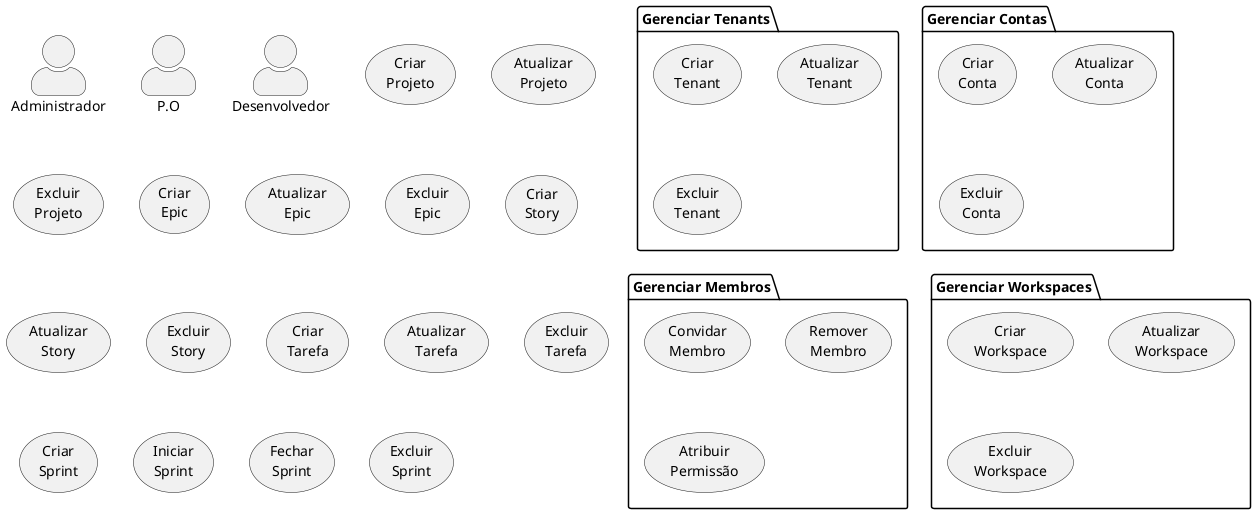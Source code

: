 @startuml ""
' http://www.plantuml.com/plantuml/uml/SoWkIImgAStDuUBISCiiAYvHA2rEJKuiJjNaqd3Coo_9I2s2YoWa5YjeX3eRQN91HHH2dOtXR0sVnEAIc3nanQ7E9bnS3gbvAI3p0G00
skinparam TextAlign center
skinparam actorStyle awesome

actor Administrador as adm
actor P.O as po
actor Desenvolvedor as dev

package "Gerenciar Tenants" {
  usecase "Criar\nTenant" as createTenant
  usecase "Atualizar\nTenant" as updateTenant
  usecase "Excluir\nTenant" as deleteTenant
}

package "Gerenciar Contas" {
  usecase "Criar\nConta" as createAccount
  usecase "Atualizar\nConta" as updateAccount
  usecase "Excluir\nConta" as deleteAccount
}

package "Gerenciar Membros" {
  usecase "Convidar\nMembro" as inviteMember
  usecase "Remover\nMembro" as removeMember
  usecase "Atribuir\nPermissão" as setPermission
}

package "Gerenciar Workspaces" {
  usecase "Criar\nWorkspace" as createWorkspace
  usecase "Atualizar\nWorkspace" as updateWorkspace
  usecase "Excluir\nWorkspace" as deleteWorkspace
}

usecase "Criar\nProjeto" as createProject
usecase "Atualizar\nProjeto" as updateProject
usecase "Excluir\nProjeto" as deleteProject

usecase "Criar\nEpic" as createEpic
usecase "Atualizar\nEpic" as updateEpic
usecase "Excluir\nEpic" as deleteEpic

usecase "Criar\nStory" as createStory
usecase "Atualizar\nStory" as updateStory
usecase "Excluir\nStory" as deleteStory

usecase "Criar\nTarefa" as createTask
usecase "Atualizar\nTarefa" as updateTask
usecase "Excluir\nTarefa" as deleteTask

usecase "Criar\nSprint" as createSprint
usecase "Iniciar\nSprint" as openSprint
usecase "Fechar\nSprint" as closeSprint
usecase "Excluir\nSprint" as deleteSprint

'Quando concluir todas tarefas de um recurso, deve automaticamente concluir o Recurso, e quando concluir todos os recursos de Epic, deve concluir o Epi
'Criar um grafico de gantt baseado nas tarefas

@enduml
